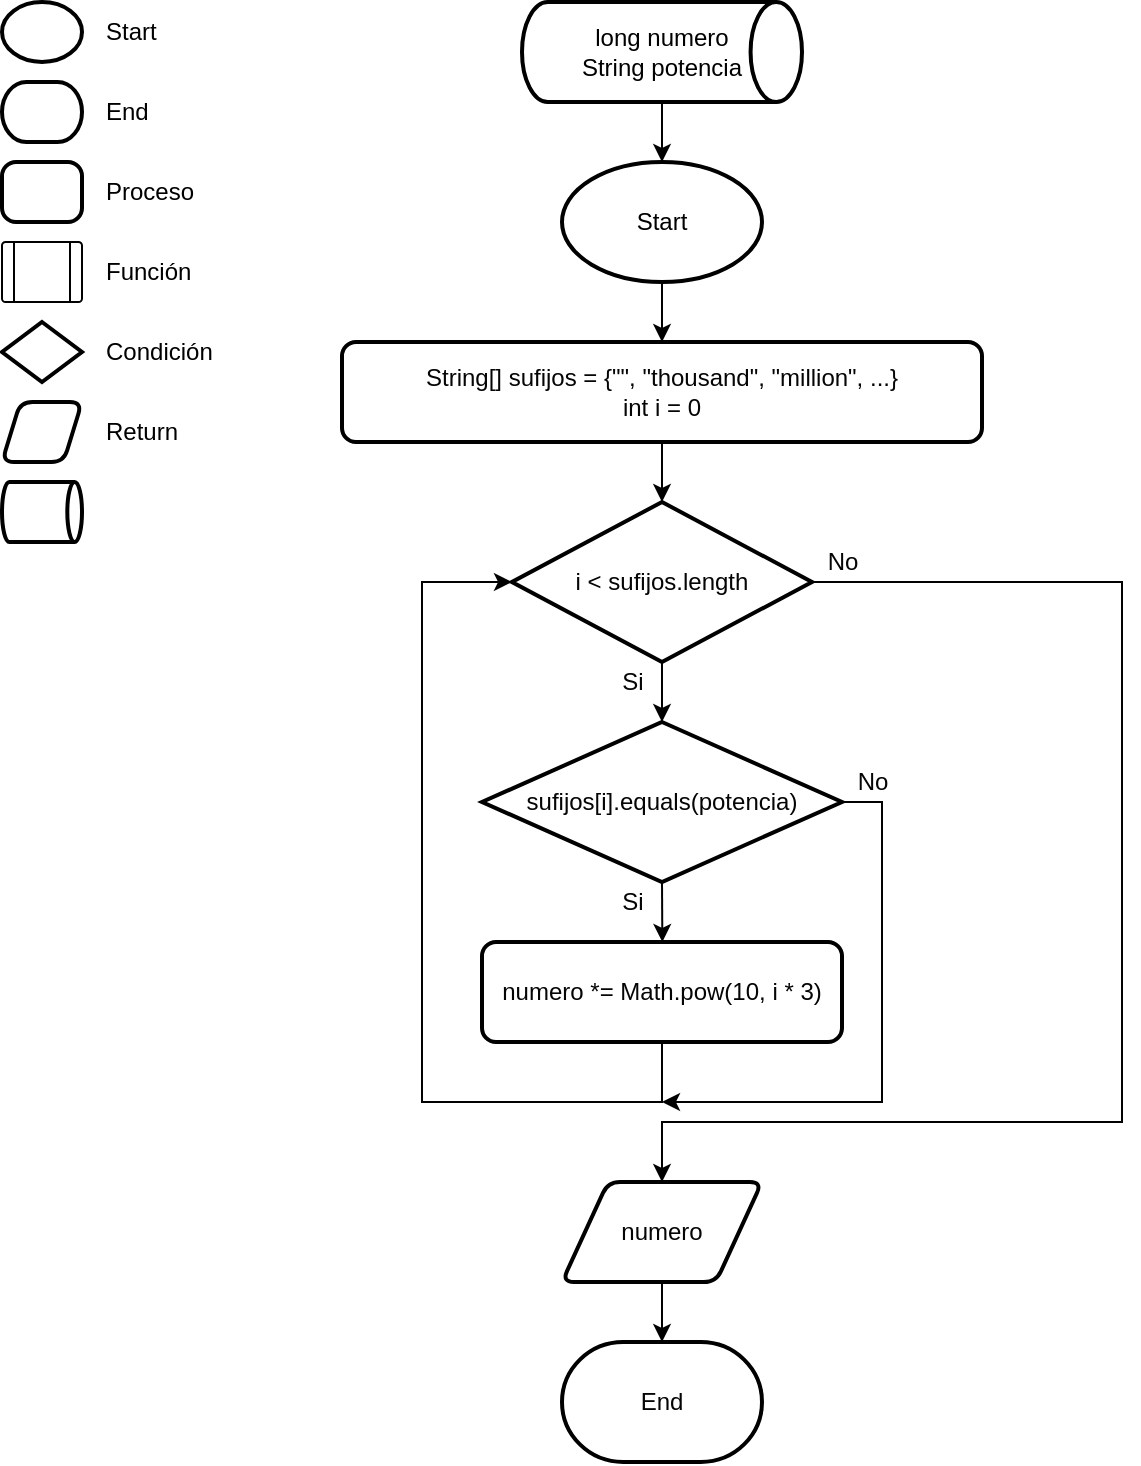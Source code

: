 <mxfile version="15.8.7" type="github">
  <diagram id="sCKr9M8pk-ZrD4uaNUOJ" name="Page-1">
    <mxGraphModel dx="2143" dy="748" grid="1" gridSize="10" guides="1" tooltips="1" connect="1" arrows="1" fold="1" page="1" pageScale="1" pageWidth="827" pageHeight="1169" math="0" shadow="0">
      <root>
        <mxCell id="0" />
        <mxCell id="1" parent="0" />
        <mxCell id="H1QHMiI7_eLWscmNV0Sp-1" value="" style="strokeWidth=2;html=1;shape=mxgraph.flowchart.start_1;whiteSpace=wrap;fillColor=default;align=center;" vertex="1" parent="1">
          <mxGeometry x="-190" y="50" width="40" height="30" as="geometry" />
        </mxCell>
        <mxCell id="H1QHMiI7_eLWscmNV0Sp-2" value="" style="strokeWidth=2;html=1;shape=mxgraph.flowchart.terminator;whiteSpace=wrap;fillColor=default;align=center;" vertex="1" parent="1">
          <mxGeometry x="-190" y="90" width="40" height="30" as="geometry" />
        </mxCell>
        <mxCell id="H1QHMiI7_eLWscmNV0Sp-3" value="" style="rounded=1;whiteSpace=wrap;html=1;absoluteArcSize=1;arcSize=14;strokeWidth=2;fillColor=default;align=center;" vertex="1" parent="1">
          <mxGeometry x="-190" y="130" width="40" height="30" as="geometry" />
        </mxCell>
        <mxCell id="H1QHMiI7_eLWscmNV0Sp-4" value="" style="verticalLabelPosition=bottom;verticalAlign=top;html=1;shape=process;whiteSpace=wrap;rounded=1;size=0.14;arcSize=6;fillColor=default;" vertex="1" parent="1">
          <mxGeometry x="-190" y="170" width="40" height="30" as="geometry" />
        </mxCell>
        <mxCell id="H1QHMiI7_eLWscmNV0Sp-5" value="&lt;div align=&quot;left&quot;&gt;Start&lt;/div&gt;" style="text;html=1;align=left;verticalAlign=middle;resizable=0;points=[];autosize=1;strokeColor=none;fillColor=none;" vertex="1" parent="1">
          <mxGeometry x="-140" y="55" width="40" height="20" as="geometry" />
        </mxCell>
        <mxCell id="H1QHMiI7_eLWscmNV0Sp-6" value="&lt;div align=&quot;left&quot;&gt;End&lt;/div&gt;" style="text;html=1;align=left;verticalAlign=middle;resizable=0;points=[];autosize=1;strokeColor=none;fillColor=none;" vertex="1" parent="1">
          <mxGeometry x="-140" y="95" width="40" height="20" as="geometry" />
        </mxCell>
        <mxCell id="H1QHMiI7_eLWscmNV0Sp-7" value="&lt;div align=&quot;left&quot;&gt;Proceso&lt;/div&gt;" style="text;html=1;align=left;verticalAlign=middle;resizable=0;points=[];autosize=1;strokeColor=none;fillColor=none;" vertex="1" parent="1">
          <mxGeometry x="-140" y="135" width="60" height="20" as="geometry" />
        </mxCell>
        <mxCell id="H1QHMiI7_eLWscmNV0Sp-8" value="Función" style="text;html=1;align=left;verticalAlign=middle;resizable=0;points=[];autosize=1;strokeColor=none;fillColor=none;" vertex="1" parent="1">
          <mxGeometry x="-140" y="175" width="60" height="20" as="geometry" />
        </mxCell>
        <mxCell id="H1QHMiI7_eLWscmNV0Sp-9" value="" style="strokeWidth=2;html=1;shape=mxgraph.flowchart.decision;whiteSpace=wrap;fillColor=default;align=left;" vertex="1" parent="1">
          <mxGeometry x="-190" y="210" width="40" height="30" as="geometry" />
        </mxCell>
        <mxCell id="H1QHMiI7_eLWscmNV0Sp-10" value="Condición" style="text;html=1;align=left;verticalAlign=middle;resizable=0;points=[];autosize=1;strokeColor=none;fillColor=none;" vertex="1" parent="1">
          <mxGeometry x="-140" y="215" width="70" height="20" as="geometry" />
        </mxCell>
        <mxCell id="H1QHMiI7_eLWscmNV0Sp-11" value="" style="shape=parallelogram;html=1;strokeWidth=2;perimeter=parallelogramPerimeter;whiteSpace=wrap;rounded=1;arcSize=12;size=0.23;fillColor=default;align=center;" vertex="1" parent="1">
          <mxGeometry x="-190" y="250" width="40" height="30" as="geometry" />
        </mxCell>
        <mxCell id="H1QHMiI7_eLWscmNV0Sp-12" value="Return" style="text;html=1;align=left;verticalAlign=middle;resizable=0;points=[];autosize=1;strokeColor=none;fillColor=none;" vertex="1" parent="1">
          <mxGeometry x="-140" y="255" width="50" height="20" as="geometry" />
        </mxCell>
        <mxCell id="H1QHMiI7_eLWscmNV0Sp-13" style="edgeStyle=orthogonalEdgeStyle;rounded=0;orthogonalLoop=1;jettySize=auto;html=1;exitX=0.5;exitY=1;exitDx=0;exitDy=0;exitPerimeter=0;fontFamily=Helvetica;fontColor=#040505;endArrow=classic;endFill=1;" edge="1" parent="1" source="H1QHMiI7_eLWscmNV0Sp-14" target="H1QHMiI7_eLWscmNV0Sp-19">
          <mxGeometry relative="1" as="geometry" />
        </mxCell>
        <mxCell id="H1QHMiI7_eLWscmNV0Sp-14" value="Start" style="strokeWidth=2;html=1;shape=mxgraph.flowchart.start_1;whiteSpace=wrap;fillColor=default;align=center;" vertex="1" parent="1">
          <mxGeometry x="90" y="130" width="100" height="60" as="geometry" />
        </mxCell>
        <mxCell id="H1QHMiI7_eLWscmNV0Sp-15" value="" style="strokeWidth=2;html=1;shape=mxgraph.flowchart.direct_data;whiteSpace=wrap;" vertex="1" parent="1">
          <mxGeometry x="-190" y="290" width="40" height="30" as="geometry" />
        </mxCell>
        <mxCell id="H1QHMiI7_eLWscmNV0Sp-16" style="edgeStyle=orthogonalEdgeStyle;rounded=0;orthogonalLoop=1;jettySize=auto;html=1;exitX=0.5;exitY=1;exitDx=0;exitDy=0;exitPerimeter=0;entryX=0.5;entryY=0;entryDx=0;entryDy=0;entryPerimeter=0;" edge="1" parent="1" source="H1QHMiI7_eLWscmNV0Sp-17" target="H1QHMiI7_eLWscmNV0Sp-14">
          <mxGeometry relative="1" as="geometry" />
        </mxCell>
        <mxCell id="H1QHMiI7_eLWscmNV0Sp-17" value="&lt;div&gt;long numero&lt;/div&gt;&lt;div&gt;String potencia&lt;br&gt;&lt;/div&gt;" style="strokeWidth=2;html=1;shape=mxgraph.flowchart.direct_data;whiteSpace=wrap;" vertex="1" parent="1">
          <mxGeometry x="70" y="50" width="140" height="50" as="geometry" />
        </mxCell>
        <mxCell id="H1QHMiI7_eLWscmNV0Sp-18" style="edgeStyle=orthogonalEdgeStyle;rounded=0;orthogonalLoop=1;jettySize=auto;html=1;exitX=0.5;exitY=1;exitDx=0;exitDy=0;entryX=0.5;entryY=0;entryDx=0;entryDy=0;entryPerimeter=0;fontFamily=Helvetica;fontColor=#040505;endArrow=classic;endFill=1;" edge="1" parent="1" source="H1QHMiI7_eLWscmNV0Sp-19" target="H1QHMiI7_eLWscmNV0Sp-22">
          <mxGeometry relative="1" as="geometry" />
        </mxCell>
        <mxCell id="H1QHMiI7_eLWscmNV0Sp-19" value="&lt;div&gt;String[] sufijos = {&quot;&quot;, &quot;thousand&quot;, &quot;million&quot;, ...}&lt;br&gt;&lt;/div&gt;int i = 0" style="rounded=1;whiteSpace=wrap;html=1;absoluteArcSize=1;arcSize=14;strokeWidth=2;labelBackgroundColor=none;fontFamily=Helvetica;fontColor=#040505;" vertex="1" parent="1">
          <mxGeometry x="-20" y="220" width="320" height="50" as="geometry" />
        </mxCell>
        <mxCell id="H1QHMiI7_eLWscmNV0Sp-20" style="edgeStyle=orthogonalEdgeStyle;rounded=0;orthogonalLoop=1;jettySize=auto;html=1;exitX=0.5;exitY=1;exitDx=0;exitDy=0;exitPerimeter=0;entryX=0.5;entryY=0;entryDx=0;entryDy=0;entryPerimeter=0;fontFamily=Helvetica;fontColor=#040505;endArrow=classic;endFill=1;" edge="1" parent="1" source="H1QHMiI7_eLWscmNV0Sp-22" target="H1QHMiI7_eLWscmNV0Sp-27">
          <mxGeometry relative="1" as="geometry" />
        </mxCell>
        <mxCell id="H1QHMiI7_eLWscmNV0Sp-21" style="edgeStyle=orthogonalEdgeStyle;rounded=0;orthogonalLoop=1;jettySize=auto;html=1;exitX=1;exitY=0.5;exitDx=0;exitDy=0;exitPerimeter=0;fontFamily=Helvetica;fontColor=#040505;endArrow=classic;endFill=1;entryX=0.5;entryY=0;entryDx=0;entryDy=0;" edge="1" parent="1" source="H1QHMiI7_eLWscmNV0Sp-22" target="H1QHMiI7_eLWscmNV0Sp-33">
          <mxGeometry relative="1" as="geometry">
            <mxPoint x="280" y="600" as="targetPoint" />
            <Array as="points">
              <mxPoint x="370" y="340" />
              <mxPoint x="370" y="610" />
              <mxPoint x="140" y="610" />
            </Array>
          </mxGeometry>
        </mxCell>
        <mxCell id="H1QHMiI7_eLWscmNV0Sp-22" value="i &amp;lt; sufijos.length" style="strokeWidth=2;html=1;shape=mxgraph.flowchart.decision;whiteSpace=wrap;labelBackgroundColor=none;fontFamily=Helvetica;fontColor=#040505;" vertex="1" parent="1">
          <mxGeometry x="65" y="300" width="150" height="80" as="geometry" />
        </mxCell>
        <mxCell id="H1QHMiI7_eLWscmNV0Sp-23" value="No" style="text;html=1;align=center;verticalAlign=middle;resizable=0;points=[];autosize=1;strokeColor=none;fillColor=none;fontFamily=Helvetica;fontColor=#040505;" vertex="1" parent="1">
          <mxGeometry x="215" y="320" width="30" height="20" as="geometry" />
        </mxCell>
        <mxCell id="H1QHMiI7_eLWscmNV0Sp-24" value="Si" style="text;html=1;align=center;verticalAlign=middle;resizable=0;points=[];autosize=1;strokeColor=none;fillColor=none;fontFamily=Helvetica;fontColor=#040505;" vertex="1" parent="1">
          <mxGeometry x="110" y="380" width="30" height="20" as="geometry" />
        </mxCell>
        <mxCell id="H1QHMiI7_eLWscmNV0Sp-25" style="edgeStyle=orthogonalEdgeStyle;rounded=0;orthogonalLoop=1;jettySize=auto;html=1;exitX=0.5;exitY=1;exitDx=0;exitDy=0;exitPerimeter=0;fontFamily=Helvetica;fontColor=#040505;endArrow=classic;endFill=1;" edge="1" parent="1" source="H1QHMiI7_eLWscmNV0Sp-27">
          <mxGeometry relative="1" as="geometry">
            <mxPoint x="140.172" y="520" as="targetPoint" />
          </mxGeometry>
        </mxCell>
        <mxCell id="H1QHMiI7_eLWscmNV0Sp-26" style="edgeStyle=orthogonalEdgeStyle;rounded=0;orthogonalLoop=1;jettySize=auto;html=1;exitX=1;exitY=0.5;exitDx=0;exitDy=0;exitPerimeter=0;fontFamily=Helvetica;fontColor=#040505;endArrow=classic;endFill=1;" edge="1" parent="1" source="H1QHMiI7_eLWscmNV0Sp-27">
          <mxGeometry relative="1" as="geometry">
            <mxPoint x="140" y="600" as="targetPoint" />
            <Array as="points">
              <mxPoint x="250" y="450" />
              <mxPoint x="250" y="600" />
            </Array>
          </mxGeometry>
        </mxCell>
        <mxCell id="H1QHMiI7_eLWscmNV0Sp-27" value="sufijos[i].equals(potencia)" style="strokeWidth=2;html=1;shape=mxgraph.flowchart.decision;whiteSpace=wrap;labelBackgroundColor=none;fontFamily=Helvetica;fontColor=#040505;" vertex="1" parent="1">
          <mxGeometry x="50" y="410" width="180" height="80" as="geometry" />
        </mxCell>
        <mxCell id="H1QHMiI7_eLWscmNV0Sp-28" value="No" style="text;html=1;align=center;verticalAlign=middle;resizable=0;points=[];autosize=1;strokeColor=none;fillColor=none;fontFamily=Helvetica;fontColor=#040505;" vertex="1" parent="1">
          <mxGeometry x="230" y="430" width="30" height="20" as="geometry" />
        </mxCell>
        <mxCell id="H1QHMiI7_eLWscmNV0Sp-29" value="Si" style="text;html=1;align=center;verticalAlign=middle;resizable=0;points=[];autosize=1;strokeColor=none;fillColor=none;fontFamily=Helvetica;fontColor=#040505;" vertex="1" parent="1">
          <mxGeometry x="110" y="490" width="30" height="20" as="geometry" />
        </mxCell>
        <mxCell id="H1QHMiI7_eLWscmNV0Sp-30" style="edgeStyle=orthogonalEdgeStyle;rounded=0;orthogonalLoop=1;jettySize=auto;html=1;exitX=0.5;exitY=1;exitDx=0;exitDy=0;entryX=0;entryY=0.5;entryDx=0;entryDy=0;entryPerimeter=0;fontFamily=Helvetica;fontColor=#040505;endArrow=classic;endFill=1;" edge="1" parent="1" source="H1QHMiI7_eLWscmNV0Sp-31" target="H1QHMiI7_eLWscmNV0Sp-22">
          <mxGeometry relative="1" as="geometry">
            <Array as="points">
              <mxPoint x="140" y="600" />
              <mxPoint x="20" y="600" />
              <mxPoint x="20" y="340" />
            </Array>
          </mxGeometry>
        </mxCell>
        <mxCell id="H1QHMiI7_eLWscmNV0Sp-31" value="numero *= Math.pow(10, i * 3)" style="rounded=1;whiteSpace=wrap;html=1;absoluteArcSize=1;arcSize=14;strokeWidth=2;labelBackgroundColor=none;fontFamily=Helvetica;fontColor=#040505;" vertex="1" parent="1">
          <mxGeometry x="50" y="520" width="180" height="50" as="geometry" />
        </mxCell>
        <mxCell id="H1QHMiI7_eLWscmNV0Sp-32" value="" style="edgeStyle=orthogonalEdgeStyle;rounded=0;orthogonalLoop=1;jettySize=auto;html=1;fontFamily=Helvetica;fontColor=#040505;endArrow=classic;endFill=1;" edge="1" parent="1" source="H1QHMiI7_eLWscmNV0Sp-33" target="H1QHMiI7_eLWscmNV0Sp-34">
          <mxGeometry relative="1" as="geometry" />
        </mxCell>
        <mxCell id="H1QHMiI7_eLWscmNV0Sp-33" value="numero" style="shape=parallelogram;html=1;strokeWidth=2;perimeter=parallelogramPerimeter;whiteSpace=wrap;rounded=1;arcSize=12;size=0.23;labelBackgroundColor=none;fontFamily=Helvetica;fontColor=#040505;" vertex="1" parent="1">
          <mxGeometry x="90" y="640" width="100" height="50" as="geometry" />
        </mxCell>
        <mxCell id="H1QHMiI7_eLWscmNV0Sp-34" value="End" style="strokeWidth=2;html=1;shape=mxgraph.flowchart.terminator;whiteSpace=wrap;labelBackgroundColor=none;fontFamily=Helvetica;fontColor=#040505;" vertex="1" parent="1">
          <mxGeometry x="90" y="720" width="100" height="60" as="geometry" />
        </mxCell>
      </root>
    </mxGraphModel>
  </diagram>
</mxfile>
